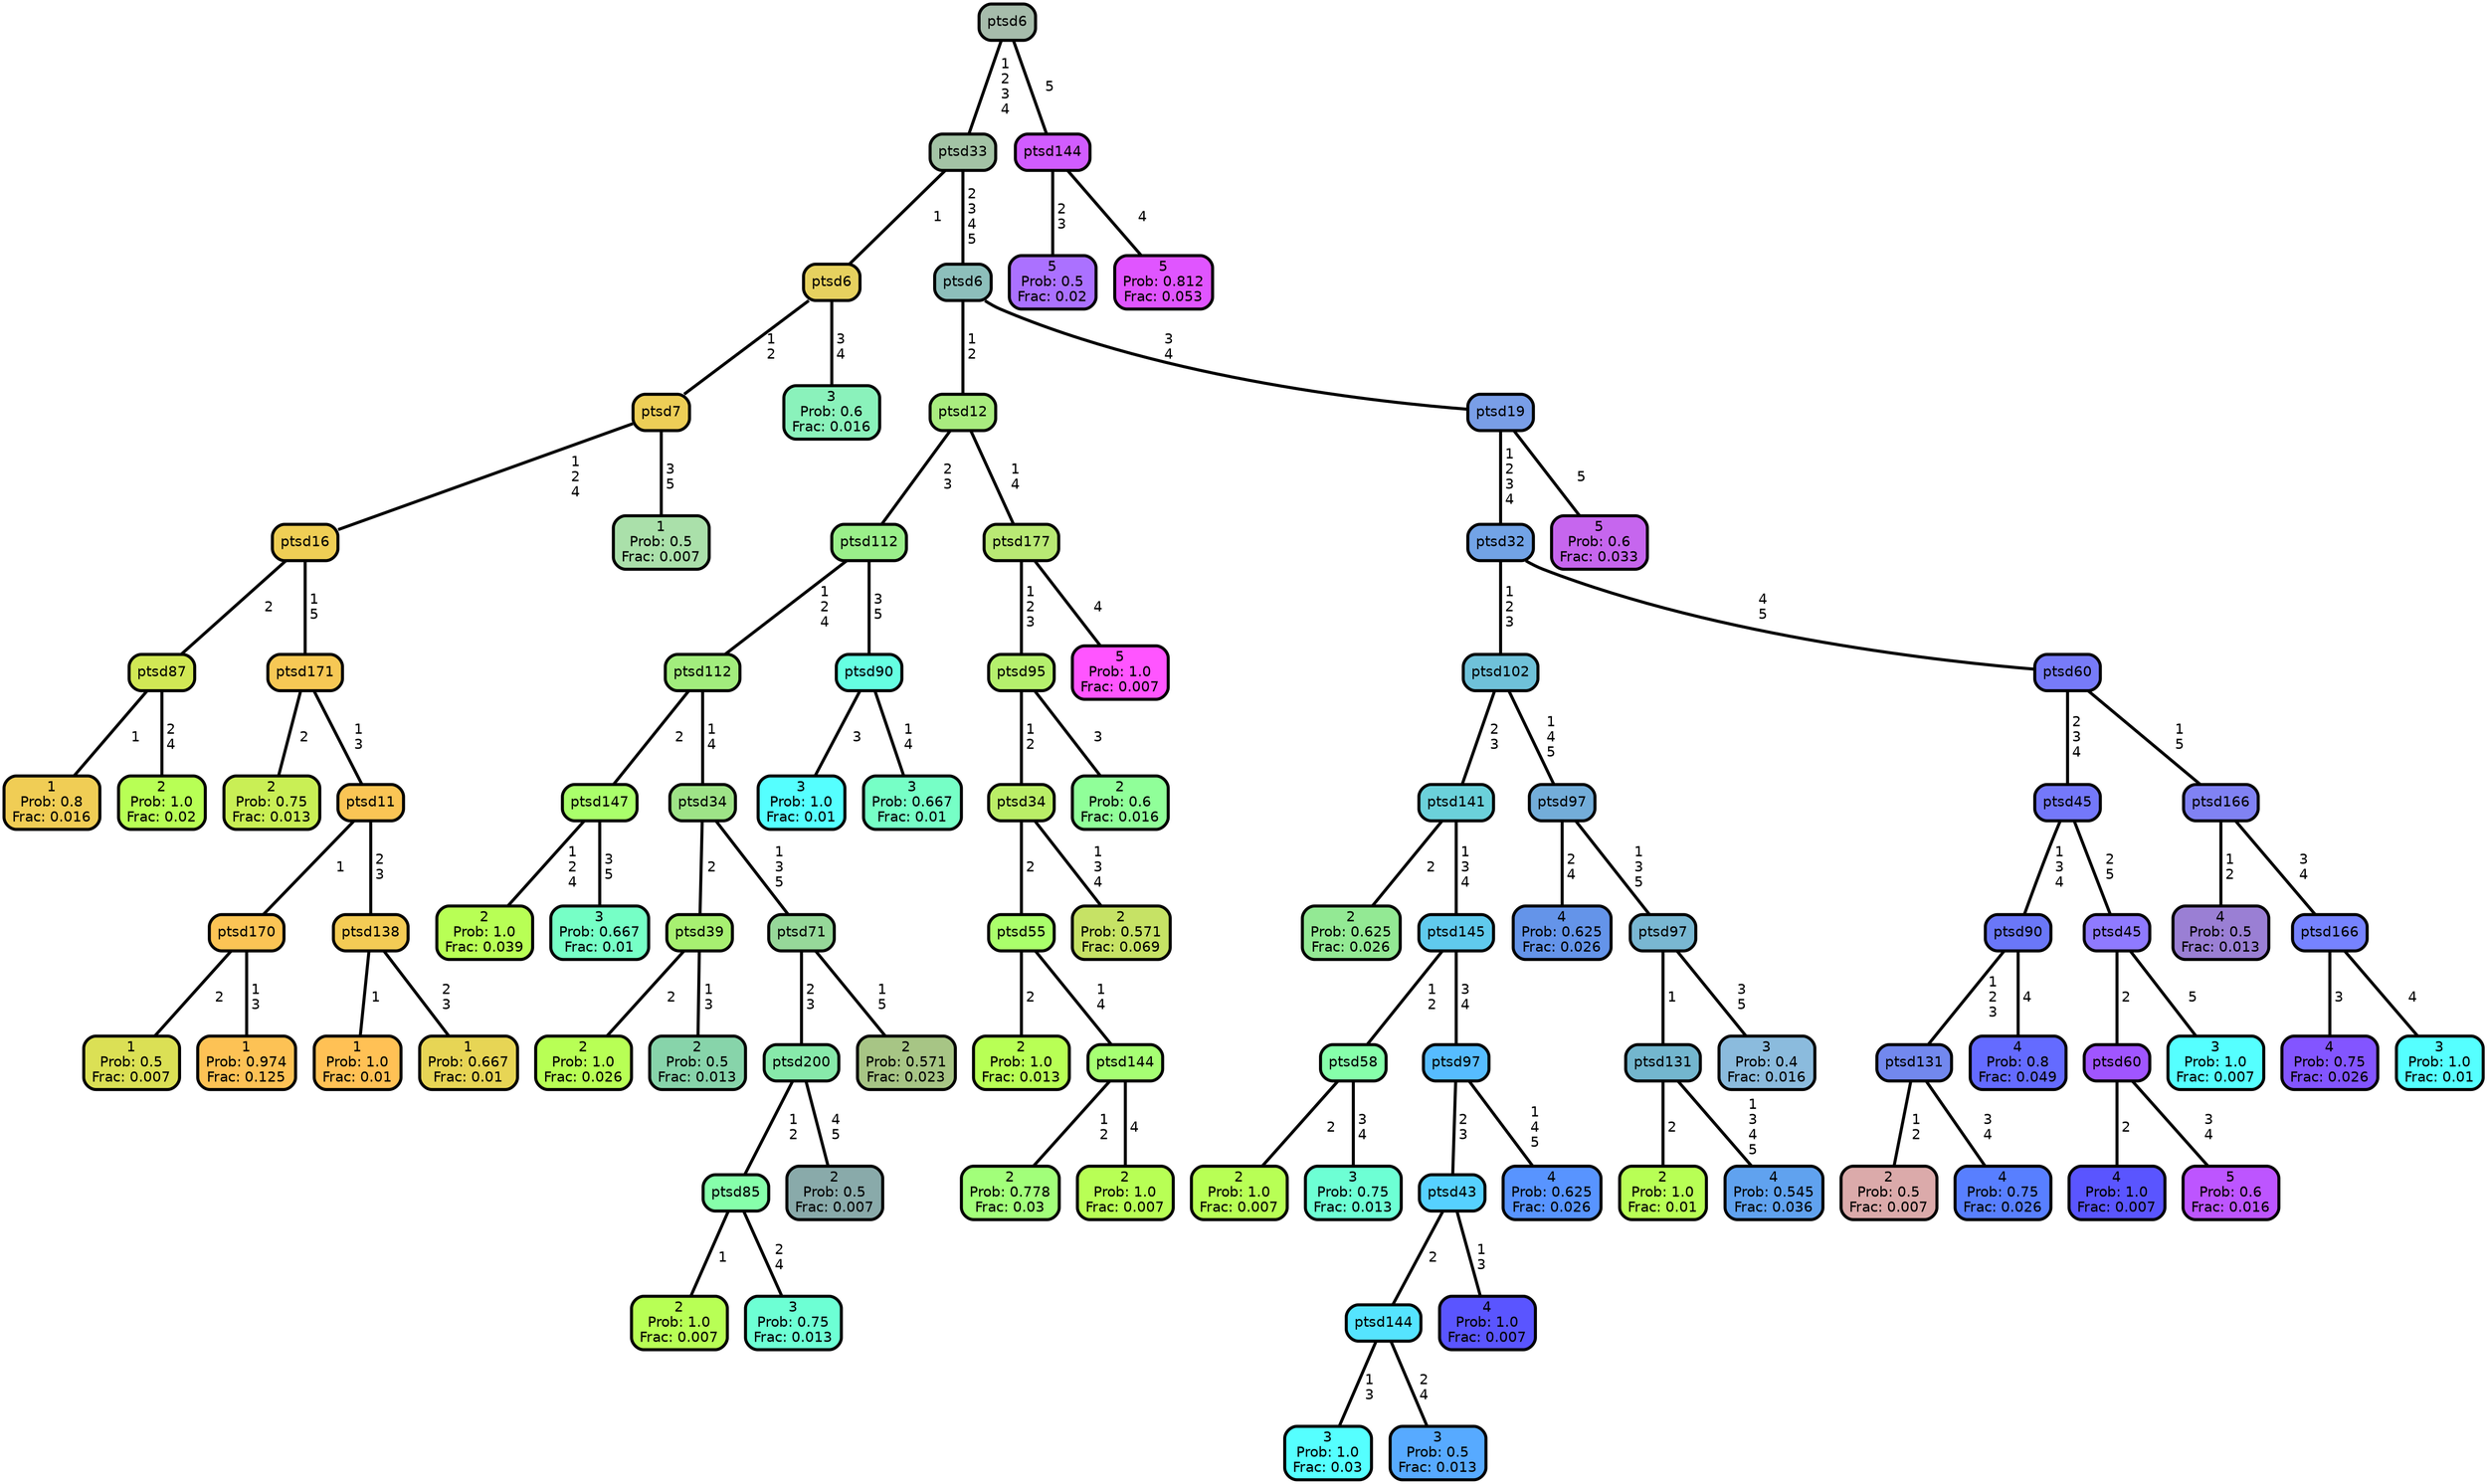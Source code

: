 graph Tree {
node [shape=box, style="filled, rounded",color="black",penwidth="3",fontcolor="black",                 fontname=helvetica] ;
graph [ranksep="0 equally", splines=straight,                 bgcolor=transparent, dpi=200] ;
edge [fontname=helvetica, color=black] ;
0 [label="1
Prob: 0.8
Frac: 0.016", fillcolor="#f0cd55"] ;
1 [label="ptsd87", fillcolor="#d1e855"] ;
2 [label="2
Prob: 1.0
Frac: 0.02", fillcolor="#b8ff55"] ;
3 [label="ptsd16", fillcolor="#efce55"] ;
4 [label="2
Prob: 0.75
Frac: 0.013", fillcolor="#c9ef55"] ;
5 [label="ptsd171", fillcolor="#f6c855"] ;
6 [label="1
Prob: 0.5
Frac: 0.007", fillcolor="#dbe055"] ;
7 [label="ptsd170", fillcolor="#fbc455"] ;
8 [label="1
Prob: 0.974
Frac: 0.125", fillcolor="#fdc255"] ;
9 [label="ptsd11", fillcolor="#fac555"] ;
10 [label="1
Prob: 1.0
Frac: 0.01", fillcolor="#ffc155"] ;
11 [label="ptsd138", fillcolor="#f3cb55"] ;
12 [label="1
Prob: 0.667
Frac: 0.01", fillcolor="#e7d555"] ;
13 [label="ptsd7", fillcolor="#edce57"] ;
14 [label="1
Prob: 0.5
Frac: 0.007", fillcolor="#aae0aa"] ;
15 [label="ptsd6", fillcolor="#e6d15f"] ;
16 [label="3
Prob: 0.6
Frac: 0.016", fillcolor="#8af2bb"] ;
17 [label="ptsd33", fillcolor="#a3c3a5"] ;
18 [label="2
Prob: 1.0
Frac: 0.039", fillcolor="#b8ff55"] ;
19 [label="ptsd147", fillcolor="#aaff6b"] ;
20 [label="3
Prob: 0.667
Frac: 0.01", fillcolor="#76ffc6"] ;
21 [label="ptsd112", fillcolor="#a2ed7d"] ;
22 [label="2
Prob: 1.0
Frac: 0.026", fillcolor="#b8ff55"] ;
23 [label="ptsd39", fillcolor="#a7f071"] ;
24 [label="2
Prob: 0.5
Frac: 0.013", fillcolor="#87d4aa"] ;
25 [label="ptsd34", fillcolor="#9ee387"] ;
26 [label="2
Prob: 1.0
Frac: 0.007", fillcolor="#b8ff55"] ;
27 [label="ptsd85", fillcolor="#86ffaa"] ;
28 [label="3
Prob: 0.75
Frac: 0.013", fillcolor="#6dffd4"] ;
29 [label="ptsd200", fillcolor="#87e9aa"] ;
30 [label="2
Prob: 0.5
Frac: 0.007", fillcolor="#89aaaa"] ;
31 [label="ptsd71", fillcolor="#96d899"] ;
32 [label="2
Prob: 0.571
Frac: 0.023", fillcolor="#a7c585"] ;
33 [label="ptsd112", fillcolor="#9aef8a"] ;
34 [label="3
Prob: 1.0
Frac: 0.01", fillcolor="#55ffff"] ;
35 [label="ptsd90", fillcolor="#65ffe2"] ;
36 [label="3
Prob: 0.667
Frac: 0.01", fillcolor="#76ffc6"] ;
37 [label="ptsd12", fillcolor="#a9ec7f"] ;
38 [label="2
Prob: 1.0
Frac: 0.013", fillcolor="#b8ff55"] ;
39 [label="ptsd55", fillcolor="#aaff6b"] ;
40 [label="2
Prob: 0.778
Frac: 0.03", fillcolor="#a2ff7a"] ;
41 [label="ptsd144", fillcolor="#a6ff73"] ;
42 [label="2
Prob: 1.0
Frac: 0.007", fillcolor="#b8ff55"] ;
43 [label="ptsd34", fillcolor="#baee67"] ;
44 [label="2
Prob: 0.571
Frac: 0.069", fillcolor="#c6e265"] ;
45 [label="ptsd95", fillcolor="#b5f06d"] ;
46 [label="2
Prob: 0.6
Frac: 0.016", fillcolor="#90ff99"] ;
47 [label="ptsd177", fillcolor="#b9e974"] ;
48 [label="5
Prob: 1.0
Frac: 0.007", fillcolor="#ff55ff"] ;
49 [label="ptsd6", fillcolor="#8dbfbb"] ;
50 [label="2
Prob: 0.625
Frac: 0.026", fillcolor="#93e994"] ;
51 [label="ptsd141", fillcolor="#6bd1da"] ;
52 [label="2
Prob: 1.0
Frac: 0.007", fillcolor="#b8ff55"] ;
53 [label="ptsd58", fillcolor="#86ffaa"] ;
54 [label="3
Prob: 0.75
Frac: 0.013", fillcolor="#6dffd4"] ;
55 [label="ptsd145", fillcolor="#60caed"] ;
56 [label="3
Prob: 1.0
Frac: 0.03", fillcolor="#55ffff"] ;
57 [label="ptsd144", fillcolor="#55e4ff"] ;
58 [label="3
Prob: 0.5
Frac: 0.013", fillcolor="#57aaff"] ;
59 [label="ptsd43", fillcolor="#56d1ff"] ;
60 [label="4
Prob: 1.0
Frac: 0.007", fillcolor="#5a55ff"] ;
61 [label="ptsd97", fillcolor="#56bcff"] ;
62 [label="4
Prob: 0.625
Frac: 0.026", fillcolor="#5894ff"] ;
63 [label="ptsd102", fillcolor="#6fc1d9"] ;
64 [label="4
Prob: 0.625
Frac: 0.026", fillcolor="#6494e9"] ;
65 [label="ptsd97", fillcolor="#73add9"] ;
66 [label="2
Prob: 1.0
Frac: 0.01", fillcolor="#b8ff55"] ;
67 [label="ptsd131", fillcolor="#73b6ce"] ;
68 [label="4
Prob: 0.545
Frac: 0.036", fillcolor="#60a2ef"] ;
69 [label="ptsd97", fillcolor="#79b7d2"] ;
70 [label="3
Prob: 0.4
Frac: 0.016", fillcolor="#8bbbdd"] ;
71 [label="ptsd32", fillcolor="#72a3e6"] ;
72 [label="2
Prob: 0.5
Frac: 0.007", fillcolor="#dbaaaa"] ;
73 [label="ptsd131", fillcolor="#7288ee"] ;
74 [label="4
Prob: 0.75
Frac: 0.026", fillcolor="#587fff"] ;
75 [label="ptsd90", fillcolor="#6a77f8"] ;
76 [label="4
Prob: 0.8
Frac: 0.049", fillcolor="#646bff"] ;
77 [label="ptsd45", fillcolor="#7478fa"] ;
78 [label="4
Prob: 1.0
Frac: 0.007", fillcolor="#5a55ff"] ;
79 [label="ptsd60", fillcolor="#a055ff"] ;
80 [label="5
Prob: 0.6
Frac: 0.016", fillcolor="#bd55ff"] ;
81 [label="ptsd45", fillcolor="#8f7aff"] ;
82 [label="3
Prob: 1.0
Frac: 0.007", fillcolor="#55ffff"] ;
83 [label="ptsd60", fillcolor="#777bf8"] ;
84 [label="4
Prob: 0.5
Frac: 0.013", fillcolor="#9a7fd4"] ;
85 [label="ptsd166", fillcolor="#8082f3"] ;
86 [label="4
Prob: 0.75
Frac: 0.026", fillcolor="#8355ff"] ;
87 [label="ptsd166", fillcolor="#7683ff"] ;
88 [label="3
Prob: 1.0
Frac: 0.01", fillcolor="#55ffff"] ;
89 [label="ptsd19", fillcolor="#799ee7"] ;
90 [label="5
Prob: 0.6
Frac: 0.033", fillcolor="#c666ee"] ;
91 [label="ptsd6", fillcolor="#a6bcab"] ;
92 [label="5
Prob: 0.5
Frac: 0.02", fillcolor="#ab71ff"] ;
93 [label="ptsd144", fillcolor="#d15cff"] ;
94 [label="5
Prob: 0.812
Frac: 0.053", fillcolor="#e055ff"] ;
1 -- 0 [label=" 1",penwidth=3] ;
1 -- 2 [label=" 2\n 4",penwidth=3] ;
3 -- 1 [label=" 2",penwidth=3] ;
3 -- 5 [label=" 1\n 5",penwidth=3] ;
5 -- 4 [label=" 2",penwidth=3] ;
5 -- 9 [label=" 1\n 3",penwidth=3] ;
7 -- 6 [label=" 2",penwidth=3] ;
7 -- 8 [label=" 1\n 3",penwidth=3] ;
9 -- 7 [label=" 1",penwidth=3] ;
9 -- 11 [label=" 2\n 3",penwidth=3] ;
11 -- 10 [label=" 1",penwidth=3] ;
11 -- 12 [label=" 2\n 3",penwidth=3] ;
13 -- 3 [label=" 1\n 2\n 4",penwidth=3] ;
13 -- 14 [label=" 3\n 5",penwidth=3] ;
15 -- 13 [label=" 1\n 2",penwidth=3] ;
15 -- 16 [label=" 3\n 4",penwidth=3] ;
17 -- 15 [label=" 1",penwidth=3] ;
17 -- 49 [label=" 2\n 3\n 4\n 5",penwidth=3] ;
19 -- 18 [label=" 1\n 2\n 4",penwidth=3] ;
19 -- 20 [label=" 3\n 5",penwidth=3] ;
21 -- 19 [label=" 2",penwidth=3] ;
21 -- 25 [label=" 1\n 4",penwidth=3] ;
23 -- 22 [label=" 2",penwidth=3] ;
23 -- 24 [label=" 1\n 3",penwidth=3] ;
25 -- 23 [label=" 2",penwidth=3] ;
25 -- 31 [label=" 1\n 3\n 5",penwidth=3] ;
27 -- 26 [label=" 1",penwidth=3] ;
27 -- 28 [label=" 2\n 4",penwidth=3] ;
29 -- 27 [label=" 1\n 2",penwidth=3] ;
29 -- 30 [label=" 4\n 5",penwidth=3] ;
31 -- 29 [label=" 2\n 3",penwidth=3] ;
31 -- 32 [label=" 1\n 5",penwidth=3] ;
33 -- 21 [label=" 1\n 2\n 4",penwidth=3] ;
33 -- 35 [label=" 3\n 5",penwidth=3] ;
35 -- 34 [label=" 3",penwidth=3] ;
35 -- 36 [label=" 1\n 4",penwidth=3] ;
37 -- 33 [label=" 2\n 3",penwidth=3] ;
37 -- 47 [label=" 1\n 4",penwidth=3] ;
39 -- 38 [label=" 2",penwidth=3] ;
39 -- 41 [label=" 1\n 4",penwidth=3] ;
41 -- 40 [label=" 1\n 2",penwidth=3] ;
41 -- 42 [label=" 4",penwidth=3] ;
43 -- 39 [label=" 2",penwidth=3] ;
43 -- 44 [label=" 1\n 3\n 4",penwidth=3] ;
45 -- 43 [label=" 1\n 2",penwidth=3] ;
45 -- 46 [label=" 3",penwidth=3] ;
47 -- 45 [label=" 1\n 2\n 3",penwidth=3] ;
47 -- 48 [label=" 4",penwidth=3] ;
49 -- 37 [label=" 1\n 2",penwidth=3] ;
49 -- 89 [label=" 3\n 4",penwidth=3] ;
51 -- 50 [label=" 2",penwidth=3] ;
51 -- 55 [label=" 1\n 3\n 4",penwidth=3] ;
53 -- 52 [label=" 2",penwidth=3] ;
53 -- 54 [label=" 3\n 4",penwidth=3] ;
55 -- 53 [label=" 1\n 2",penwidth=3] ;
55 -- 61 [label=" 3\n 4",penwidth=3] ;
57 -- 56 [label=" 1\n 3",penwidth=3] ;
57 -- 58 [label=" 2\n 4",penwidth=3] ;
59 -- 57 [label=" 2",penwidth=3] ;
59 -- 60 [label=" 1\n 3",penwidth=3] ;
61 -- 59 [label=" 2\n 3",penwidth=3] ;
61 -- 62 [label=" 1\n 4\n 5",penwidth=3] ;
63 -- 51 [label=" 2\n 3",penwidth=3] ;
63 -- 65 [label=" 1\n 4\n 5",penwidth=3] ;
65 -- 64 [label=" 2\n 4",penwidth=3] ;
65 -- 69 [label=" 1\n 3\n 5",penwidth=3] ;
67 -- 66 [label=" 2",penwidth=3] ;
67 -- 68 [label=" 1\n 3\n 4\n 5",penwidth=3] ;
69 -- 67 [label=" 1",penwidth=3] ;
69 -- 70 [label=" 3\n 5",penwidth=3] ;
71 -- 63 [label=" 1\n 2\n 3",penwidth=3] ;
71 -- 83 [label=" 4\n 5",penwidth=3] ;
73 -- 72 [label=" 1\n 2",penwidth=3] ;
73 -- 74 [label=" 3\n 4",penwidth=3] ;
75 -- 73 [label=" 1\n 2\n 3",penwidth=3] ;
75 -- 76 [label=" 4",penwidth=3] ;
77 -- 75 [label=" 1\n 3\n 4",penwidth=3] ;
77 -- 81 [label=" 2\n 5",penwidth=3] ;
79 -- 78 [label=" 2",penwidth=3] ;
79 -- 80 [label=" 3\n 4",penwidth=3] ;
81 -- 79 [label=" 2",penwidth=3] ;
81 -- 82 [label=" 5",penwidth=3] ;
83 -- 77 [label=" 2\n 3\n 4",penwidth=3] ;
83 -- 85 [label=" 1\n 5",penwidth=3] ;
85 -- 84 [label=" 1\n 2",penwidth=3] ;
85 -- 87 [label=" 3\n 4",penwidth=3] ;
87 -- 86 [label=" 3",penwidth=3] ;
87 -- 88 [label=" 4",penwidth=3] ;
89 -- 71 [label=" 1\n 2\n 3\n 4",penwidth=3] ;
89 -- 90 [label=" 5",penwidth=3] ;
91 -- 17 [label=" 1\n 2\n 3\n 4",penwidth=3] ;
91 -- 93 [label=" 5",penwidth=3] ;
93 -- 92 [label=" 2\n 3",penwidth=3] ;
93 -- 94 [label=" 4",penwidth=3] ;
{rank = same;}}